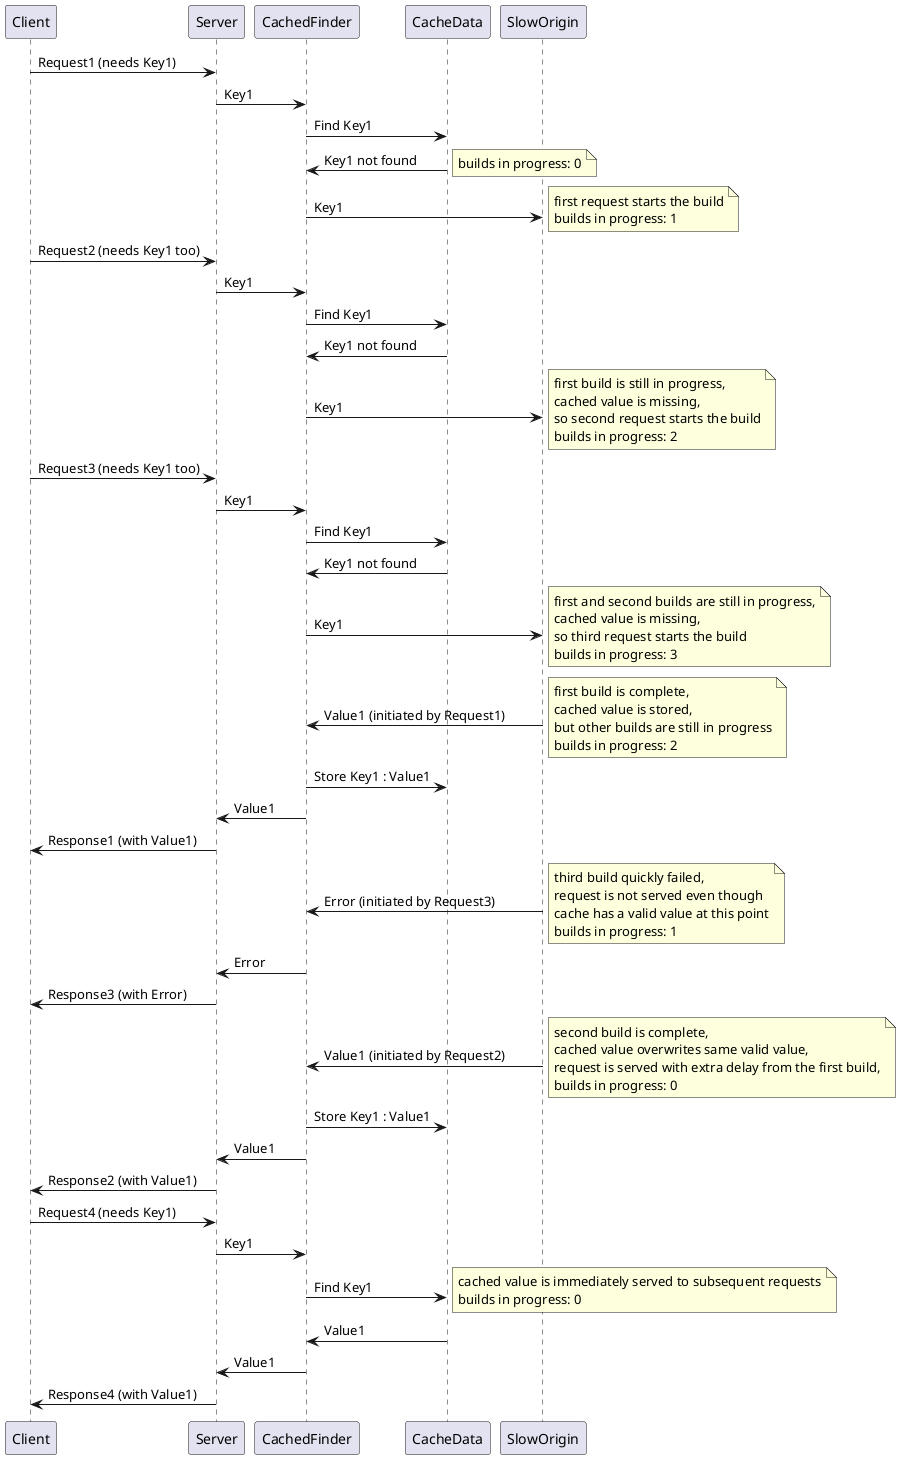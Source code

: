 @startuml

Client -> Server : Request1 (needs Key1)
Server -> CachedFinder : Key1
CachedFinder -> CacheData : Find Key1
CacheData -> CachedFinder : Key1 not found

note right
    builds in progress: 0
end note

CachedFinder -> SlowOrigin : Key1

note right
    first request starts the build
    builds in progress: 1
end note

Client -> Server : Request2 (needs Key1 too)
Server -> CachedFinder : Key1
CachedFinder -> CacheData : Find Key1
CacheData -> CachedFinder : Key1 not found
CachedFinder -> SlowOrigin : Key1

note right
    first build is still in progress,
    cached value is missing,
    so second request starts the build
    builds in progress: 2
end note

Client -> Server : Request3 (needs Key1 too)
Server -> CachedFinder : Key1
CachedFinder -> CacheData : Find Key1
CacheData -> CachedFinder : Key1 not found
CachedFinder -> SlowOrigin : Key1

note right
    first and second builds are still in progress,
    cached value is missing,
    so third request starts the build
    builds in progress: 3
end note

SlowOrigin -> CachedFinder : Value1 (initiated by Request1)

note right
    first build is complete,
    cached value is stored,
    but other builds are still in progress
    builds in progress: 2
end note

CachedFinder -> CacheData : Store Key1 : Value1
CachedFinder -> Server : Value1
Server -> Client : Response1 (with Value1)

SlowOrigin -> CachedFinder : Error (initiated by Request3)

note right
    third build quickly failed,
    request is not served even though
    cache has a valid value at this point
    builds in progress: 1
end note

CachedFinder -> Server : Error
Server -> Client : Response3 (with Error)

SlowOrigin -> CachedFinder : Value1 (initiated by Request2)

note right
    second build is complete,
    cached value overwrites same valid value,
    request is served with extra delay from the first build,
    builds in progress: 0
end note

CachedFinder -> CacheData : Store Key1 : Value1
CachedFinder -> Server : Value1
Server -> Client : Response2 (with Value1)

Client -> Server : Request4 (needs Key1)
Server -> CachedFinder : Key1
CachedFinder -> CacheData : Find Key1

note right
    cached value is immediately served to subsequent requests
    builds in progress: 0
end note

CacheData -> CachedFinder : Value1
CachedFinder -> Server : Value1
Server -> Client : Response4 (with Value1)


@enduml